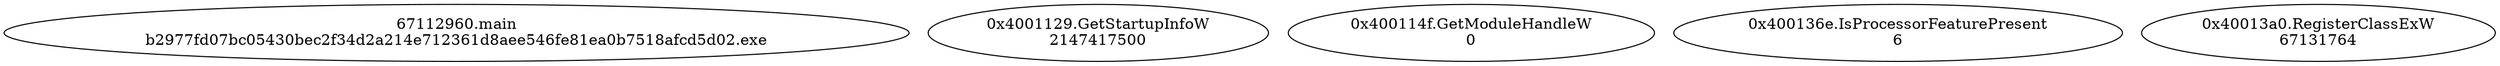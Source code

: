 // Global SCDG with merge call
digraph {
	0 [label="67112960.main
b2977fd07bc05430bec2f34d2a214e712361d8aee546fe81ea0b7518afcd5d02.exe"]
	1 [label="0x4001129.GetStartupInfoW
2147417500"]
	2 [label="0x400114f.GetModuleHandleW
0"]
	3 [label="0x400136e.IsProcessorFeaturePresent
6"]
	4 [label="0x40013a0.RegisterClassExW
67131764"]
}
